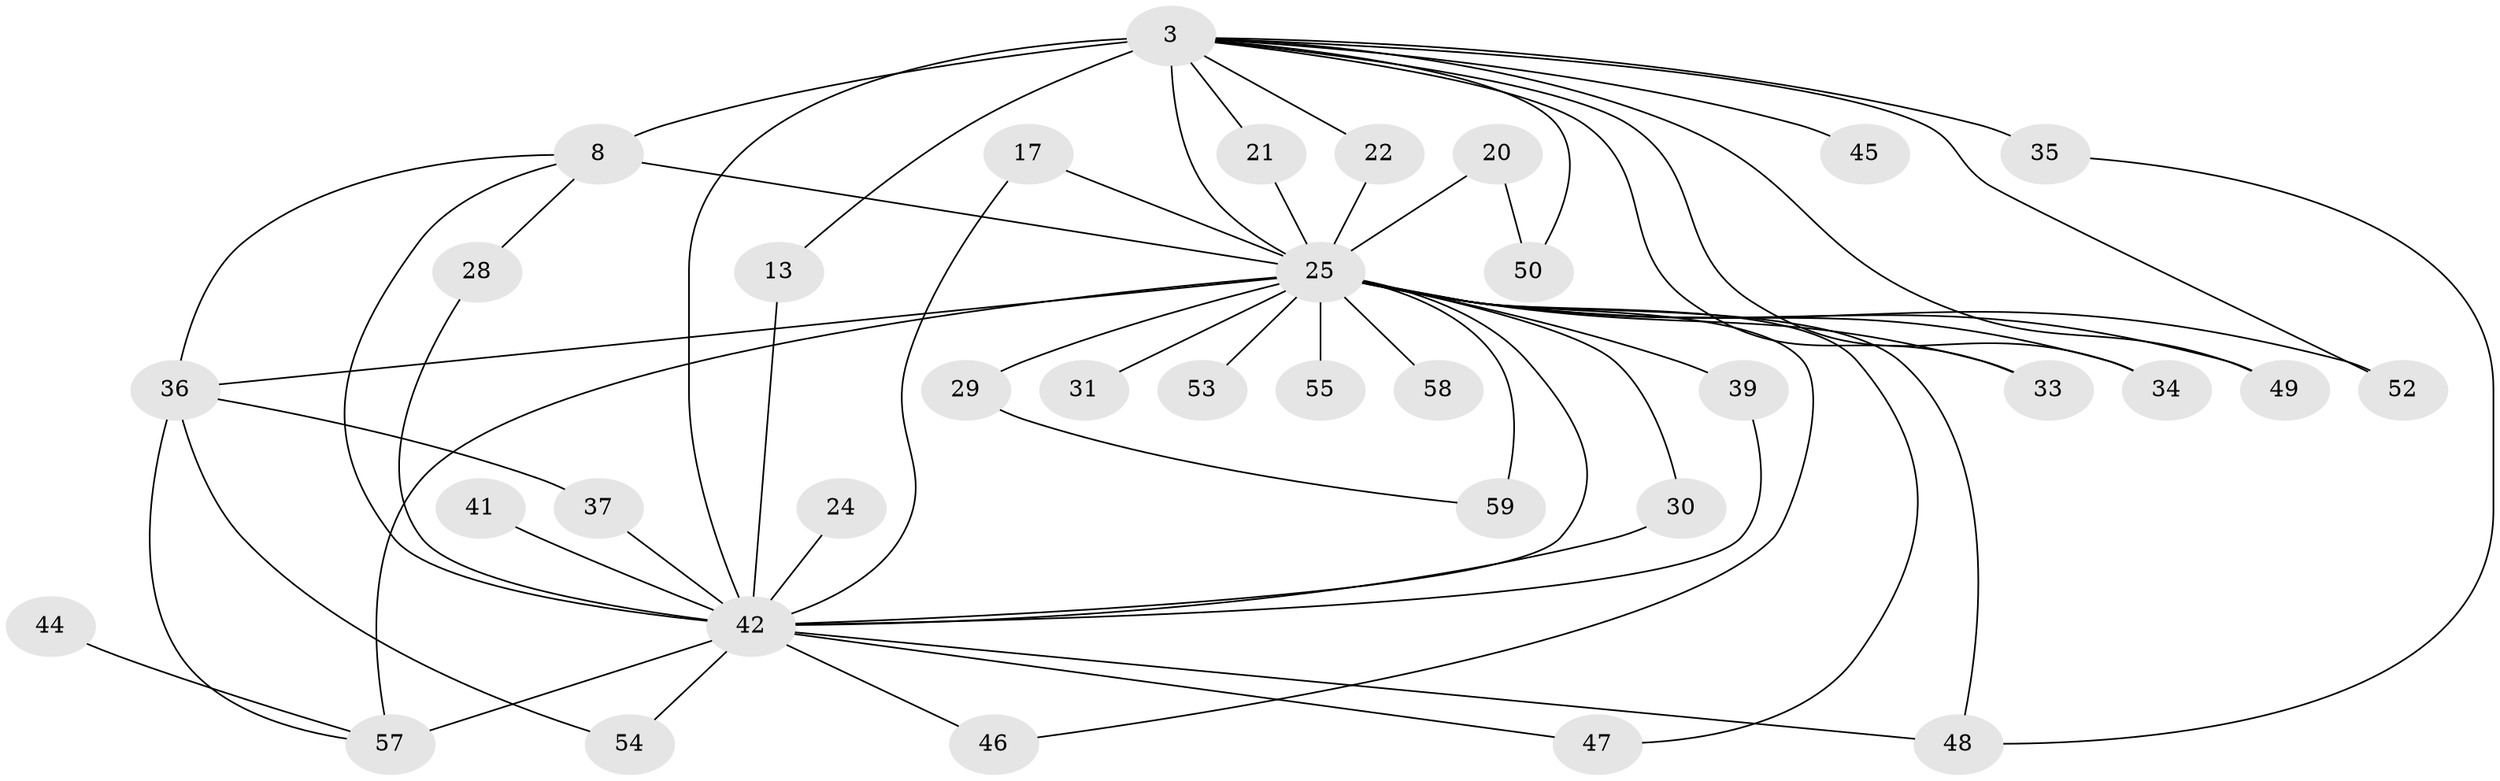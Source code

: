 // original degree distribution, {16: 0.01694915254237288, 13: 0.01694915254237288, 17: 0.03389830508474576, 15: 0.01694915254237288, 21: 0.01694915254237288, 12: 0.01694915254237288, 9: 0.01694915254237288, 24: 0.01694915254237288, 19: 0.01694915254237288, 4: 0.0847457627118644, 2: 0.5254237288135594, 3: 0.2033898305084746, 5: 0.01694915254237288}
// Generated by graph-tools (version 1.1) at 2025/46/03/04/25 21:46:45]
// undirected, 35 vertices, 59 edges
graph export_dot {
graph [start="1"]
  node [color=gray90,style=filled];
  3 [super="+1"];
  8 [super="+7"];
  13;
  17;
  20;
  21 [super="+19"];
  22;
  24;
  25 [super="+11+18+10"];
  28;
  29 [super="+26+23"];
  30;
  31;
  33;
  34;
  35;
  36 [super="+14+32"];
  37;
  39 [super="+16"];
  41;
  42 [super="+27+6"];
  44;
  45;
  46;
  47;
  48 [super="+38"];
  49;
  50;
  52 [super="+43"];
  53;
  54;
  55;
  57 [super="+51+40"];
  58;
  59 [super="+56"];
  3 -- 8 [weight=4];
  3 -- 13;
  3 -- 33;
  3 -- 34;
  3 -- 35 [weight=2];
  3 -- 45 [weight=2];
  3 -- 49;
  3 -- 50;
  3 -- 52 [weight=2];
  3 -- 22;
  3 -- 21;
  3 -- 25 [weight=7];
  3 -- 42 [weight=7];
  8 -- 28;
  8 -- 25 [weight=7];
  8 -- 36;
  8 -- 42 [weight=6];
  13 -- 42;
  17 -- 25;
  17 -- 42;
  20 -- 50;
  20 -- 25 [weight=2];
  21 -- 25 [weight=2];
  22 -- 25;
  24 -- 42 [weight=2];
  25 -- 29 [weight=4];
  25 -- 30;
  25 -- 31 [weight=2];
  25 -- 33;
  25 -- 34;
  25 -- 39 [weight=2];
  25 -- 42 [weight=12];
  25 -- 46;
  25 -- 47;
  25 -- 48;
  25 -- 49;
  25 -- 52;
  25 -- 53;
  25 -- 55 [weight=2];
  25 -- 58;
  25 -- 59 [weight=2];
  25 -- 36 [weight=3];
  25 -- 57;
  28 -- 42;
  29 -- 59;
  30 -- 42;
  35 -- 48;
  36 -- 37;
  36 -- 54;
  36 -- 57;
  37 -- 42;
  39 -- 42;
  41 -- 42 [weight=2];
  42 -- 46;
  42 -- 47;
  42 -- 48;
  42 -- 54;
  42 -- 57 [weight=2];
  44 -- 57;
}
